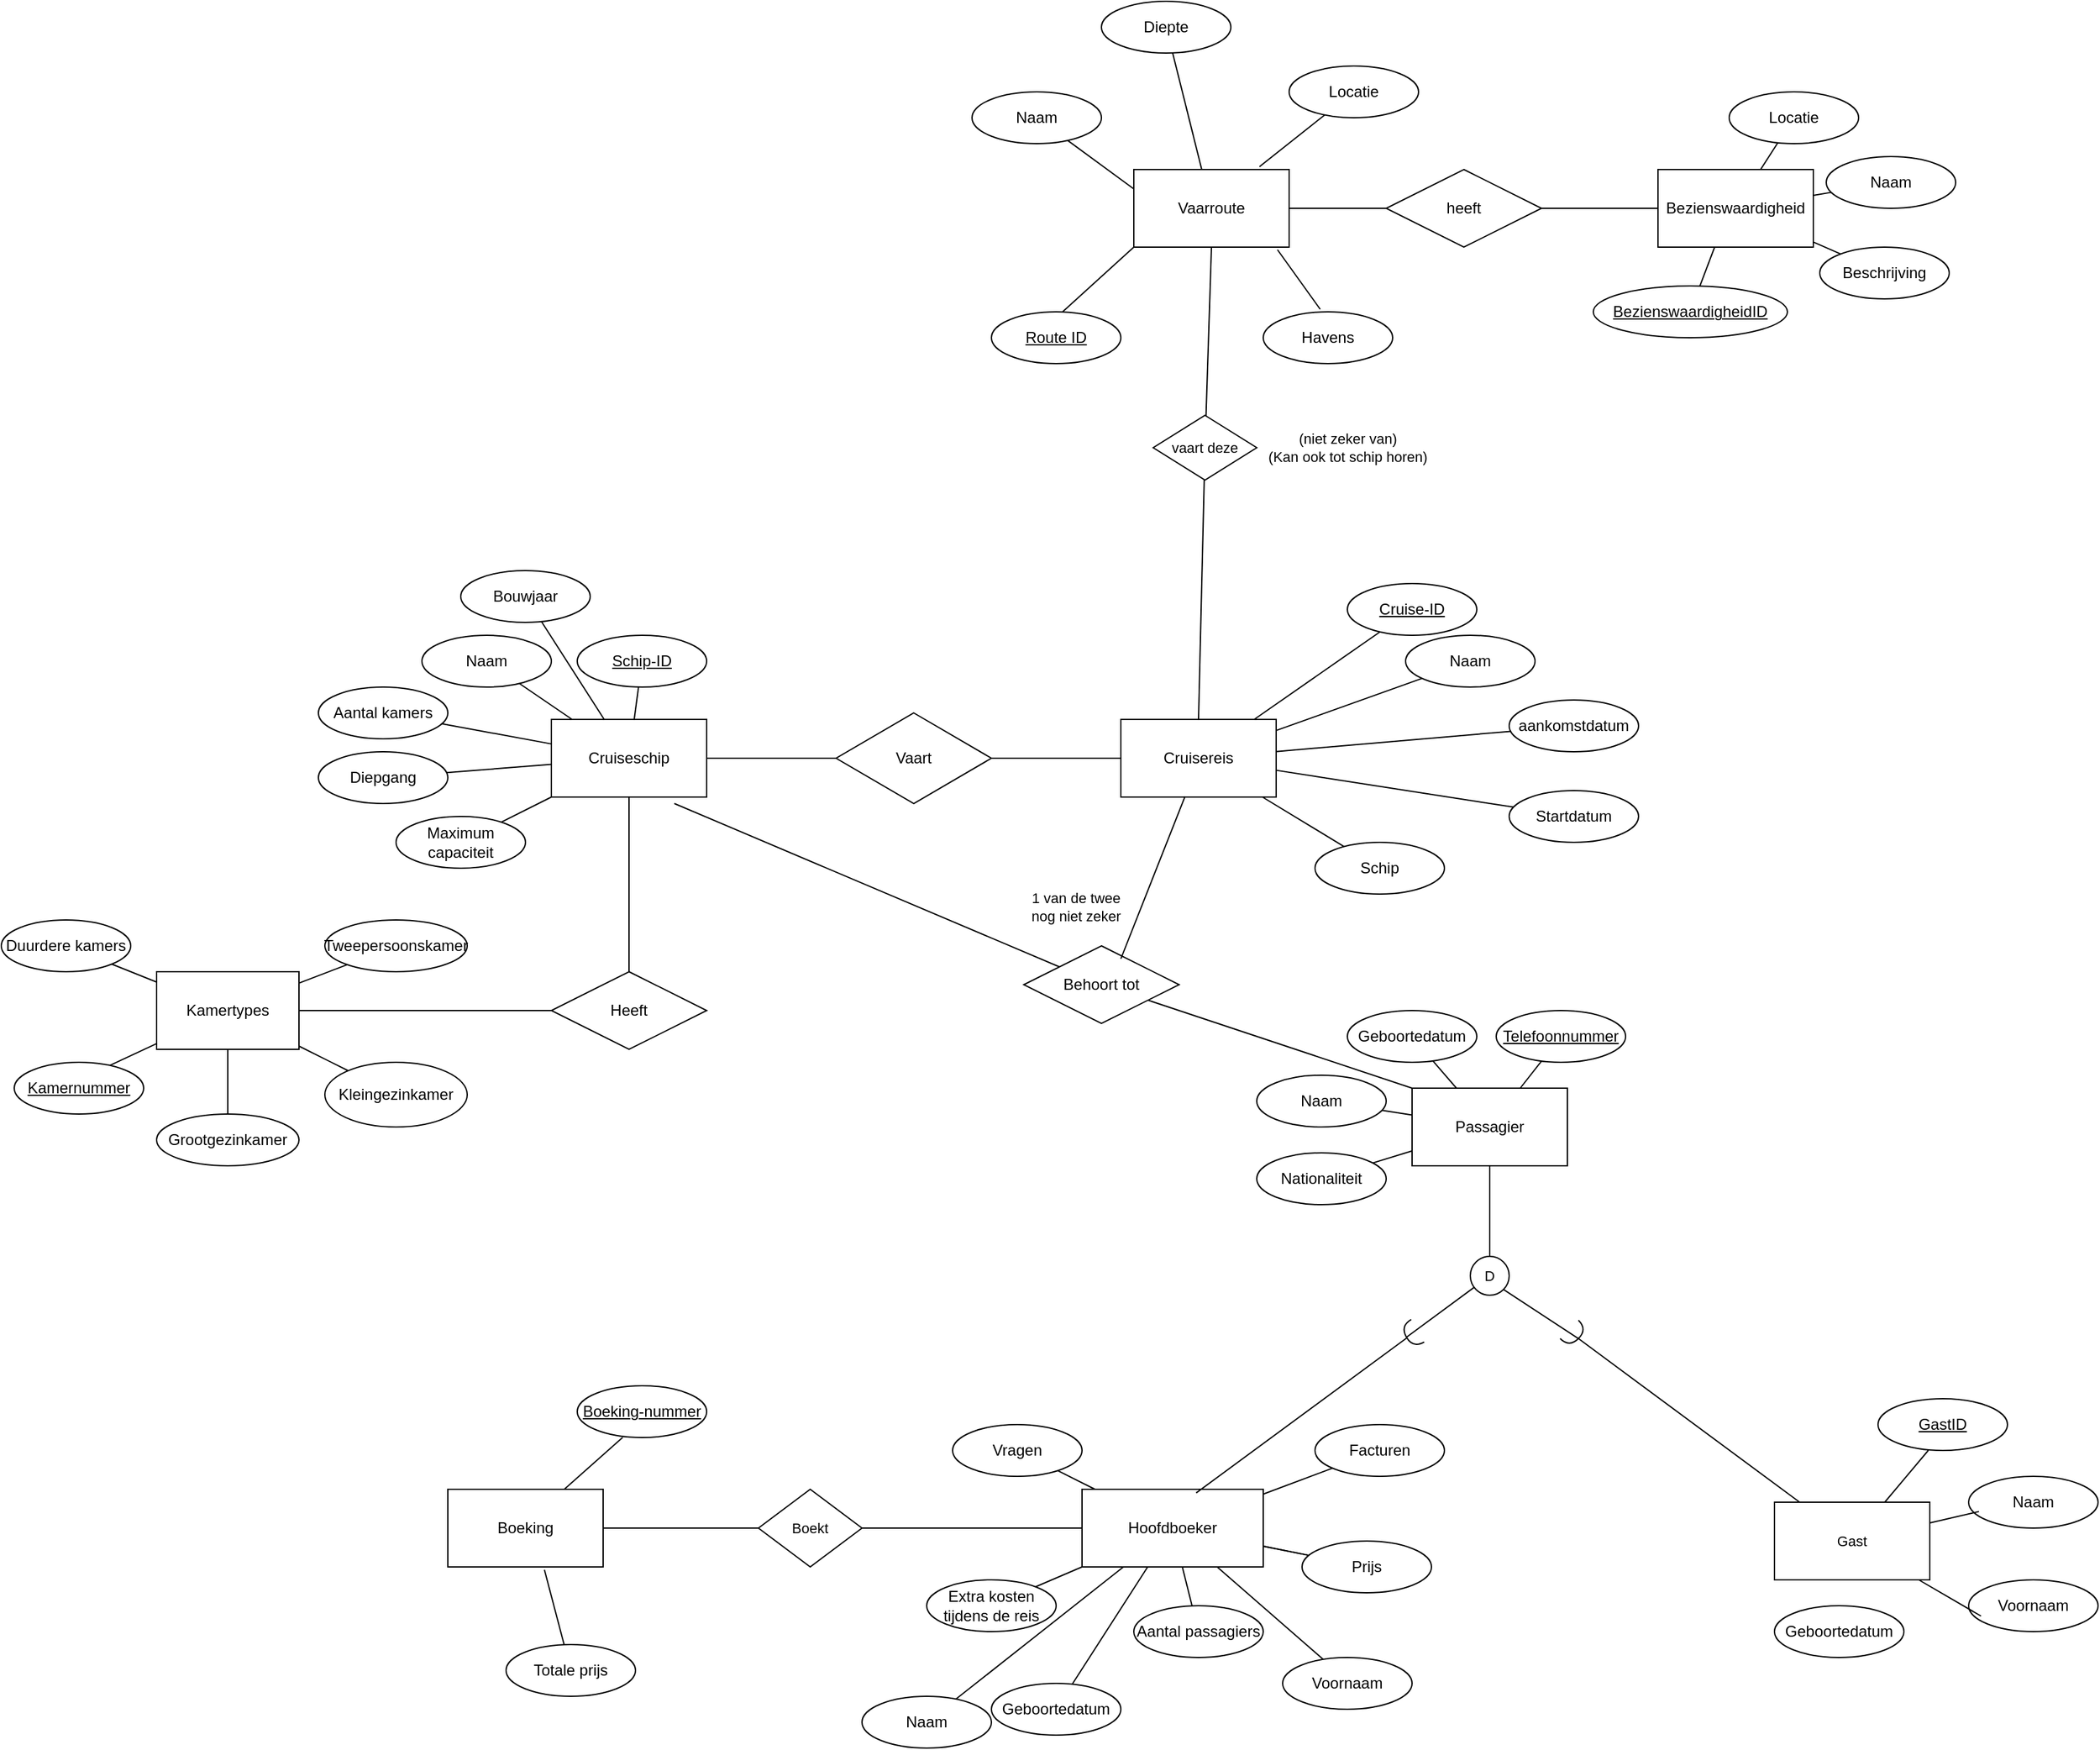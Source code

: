 <mxfile version="20.3.0" type="device"><diagram id="aK_MLw6c8FgepaFAwqpT" name="Pagina-1"><mxGraphModel dx="4287" dy="3306" grid="1" gridSize="10" guides="1" tooltips="1" connect="1" arrows="1" fold="1" page="1" pageScale="1" pageWidth="827" pageHeight="1169" math="0" shadow="0"><root><mxCell id="0"/><mxCell id="1" parent="0"/><mxCell id="mPzOmOY4WDyL9PT-9BR5-1" value="Vaarroute" style="rounded=0;whiteSpace=wrap;html=1;" vertex="1" parent="1"><mxGeometry x="145" y="-700" width="120" height="60" as="geometry"/></mxCell><mxCell id="mPzOmOY4WDyL9PT-9BR5-2" value="Passagier" style="rounded=0;whiteSpace=wrap;html=1;" vertex="1" parent="1"><mxGeometry x="360" y="10" width="120" height="60" as="geometry"/></mxCell><mxCell id="mPzOmOY4WDyL9PT-9BR5-3" style="edgeStyle=none;shape=connector;rounded=0;orthogonalLoop=1;jettySize=auto;html=1;strokeColor=default;align=center;verticalAlign=middle;fontFamily=Helvetica;fontSize=11;fontColor=default;labelBackgroundColor=default;endArrow=none;" edge="1" parent="1" source="mPzOmOY4WDyL9PT-9BR5-6" target="mPzOmOY4WDyL9PT-9BR5-105"><mxGeometry relative="1" as="geometry"/></mxCell><mxCell id="mPzOmOY4WDyL9PT-9BR5-4" value="" style="edgeStyle=none;shape=connector;rounded=0;orthogonalLoop=1;jettySize=auto;html=1;strokeColor=default;align=center;verticalAlign=middle;fontFamily=Helvetica;fontSize=11;fontColor=default;labelBackgroundColor=default;endArrow=none;" edge="1" parent="1" source="mPzOmOY4WDyL9PT-9BR5-6" target="mPzOmOY4WDyL9PT-9BR5-19"><mxGeometry relative="1" as="geometry"/></mxCell><mxCell id="mPzOmOY4WDyL9PT-9BR5-5" style="edgeStyle=none;shape=connector;rounded=0;orthogonalLoop=1;jettySize=auto;html=1;strokeColor=default;align=center;verticalAlign=middle;fontFamily=Helvetica;fontSize=11;fontColor=default;labelBackgroundColor=default;endArrow=none;" edge="1" parent="1" source="mPzOmOY4WDyL9PT-9BR5-6" target="mPzOmOY4WDyL9PT-9BR5-98"><mxGeometry relative="1" as="geometry"/></mxCell><mxCell id="mPzOmOY4WDyL9PT-9BR5-6" value="Hoofdboeker" style="whiteSpace=wrap;html=1;align=center;" vertex="1" parent="1"><mxGeometry x="105" y="320" width="140" height="60" as="geometry"/></mxCell><mxCell id="mPzOmOY4WDyL9PT-9BR5-7" value="Vragen" style="ellipse;whiteSpace=wrap;html=1;align=center;" vertex="1" parent="1"><mxGeometry x="5" y="270" width="100" height="40" as="geometry"/></mxCell><mxCell id="mPzOmOY4WDyL9PT-9BR5-8" value="Facturen" style="ellipse;whiteSpace=wrap;html=1;align=center;" vertex="1" parent="1"><mxGeometry x="285" y="270" width="100" height="40" as="geometry"/></mxCell><mxCell id="mPzOmOY4WDyL9PT-9BR5-9" value="" style="endArrow=none;html=1;rounded=0;" edge="1" parent="1" source="mPzOmOY4WDyL9PT-9BR5-6" target="mPzOmOY4WDyL9PT-9BR5-7"><mxGeometry width="50" height="50" relative="1" as="geometry"><mxPoint x="435" y="110" as="sourcePoint"/><mxPoint x="485" y="60" as="targetPoint"/></mxGeometry></mxCell><mxCell id="mPzOmOY4WDyL9PT-9BR5-10" value="" style="endArrow=none;html=1;rounded=0;" edge="1" parent="1" source="mPzOmOY4WDyL9PT-9BR5-6" target="mPzOmOY4WDyL9PT-9BR5-8"><mxGeometry width="50" height="50" relative="1" as="geometry"><mxPoint x="435" y="110" as="sourcePoint"/><mxPoint x="485" y="60" as="targetPoint"/></mxGeometry></mxCell><mxCell id="mPzOmOY4WDyL9PT-9BR5-11" value="Extra kosten tijdens de reis" style="ellipse;whiteSpace=wrap;html=1;align=center;" vertex="1" parent="1"><mxGeometry x="-15" y="390" width="100" height="40" as="geometry"/></mxCell><mxCell id="mPzOmOY4WDyL9PT-9BR5-12" value="" style="endArrow=none;html=1;rounded=0;" edge="1" parent="1" source="mPzOmOY4WDyL9PT-9BR5-11" target="mPzOmOY4WDyL9PT-9BR5-6"><mxGeometry width="50" height="50" relative="1" as="geometry"><mxPoint x="435" y="110" as="sourcePoint"/><mxPoint x="485" y="60" as="targetPoint"/></mxGeometry></mxCell><mxCell id="mPzOmOY4WDyL9PT-9BR5-13" value="Kamertypes" style="whiteSpace=wrap;html=1;align=center;" vertex="1" parent="1"><mxGeometry x="-610" y="-80" width="110" height="60" as="geometry"/></mxCell><mxCell id="mPzOmOY4WDyL9PT-9BR5-14" value="Duurdere kamers" style="ellipse;whiteSpace=wrap;html=1;align=center;" vertex="1" parent="1"><mxGeometry x="-730" y="-120" width="100" height="40" as="geometry"/></mxCell><mxCell id="mPzOmOY4WDyL9PT-9BR5-15" value="Kleingezinkamer" style="ellipse;whiteSpace=wrap;html=1;align=center;" vertex="1" parent="1"><mxGeometry x="-480" y="-10" width="110" height="50" as="geometry"/></mxCell><mxCell id="mPzOmOY4WDyL9PT-9BR5-16" value="Tweepersoonskamer" style="ellipse;whiteSpace=wrap;html=1;align=center;" vertex="1" parent="1"><mxGeometry x="-480" y="-120" width="110" height="40" as="geometry"/></mxCell><mxCell id="mPzOmOY4WDyL9PT-9BR5-17" style="edgeStyle=none;shape=connector;rounded=0;orthogonalLoop=1;jettySize=auto;html=1;strokeColor=default;align=center;verticalAlign=middle;fontFamily=Helvetica;fontSize=11;fontColor=default;labelBackgroundColor=default;endArrow=none;" edge="1" parent="1" source="mPzOmOY4WDyL9PT-9BR5-18" target="mPzOmOY4WDyL9PT-9BR5-1"><mxGeometry relative="1" as="geometry"/></mxCell><mxCell id="mPzOmOY4WDyL9PT-9BR5-18" value="Diepte&lt;span style=&quot;color: rgba(0, 0, 0, 0); font-family: monospace; font-size: 0px; text-align: start; text-wrap-mode: nowrap;&quot;&gt;%3CmxGraphModel%3E%3Croot%3E%3CmxCell%20id%3D%220%22%2F%3E%3CmxCell%20id%3D%221%22%20parent%3D%220%22%2F%3E%3CmxCell%20id%3D%222%22%20value%3D%22Vertrekdatum%22%20style%3D%22ellipse%3BwhiteSpace%3Dwrap%3Bhtml%3D1%3Balign%3Dcenter%3Bdirection%3Dwest%3B%22%20vertex%3D%221%22%20parent%3D%221%22%3E%3CmxGeometry%20x%3D%22615%22%20y%3D%22-110%22%20width%3D%22100%22%20height%3D%2240%22%20as%3D%22geometry%22%2F%3E%3C%2FmxCell%3E%3C%2Froot%3E%3C%2FmxGraphModel%3E&lt;/span&gt;" style="ellipse;whiteSpace=wrap;html=1;align=center;" vertex="1" parent="1"><mxGeometry x="120" y="-830" width="100" height="40" as="geometry"/></mxCell><mxCell id="mPzOmOY4WDyL9PT-9BR5-19" value="Prijs" style="ellipse;whiteSpace=wrap;html=1;align=center;" vertex="1" parent="1"><mxGeometry x="275" y="360" width="100" height="40" as="geometry"/></mxCell><mxCell id="mPzOmOY4WDyL9PT-9BR5-20" value="Aantal passagiers" style="ellipse;whiteSpace=wrap;html=1;align=center;" vertex="1" parent="1"><mxGeometry x="145" y="410" width="100" height="40" as="geometry"/></mxCell><mxCell id="mPzOmOY4WDyL9PT-9BR5-21" value="Grootgezinkamer" style="ellipse;whiteSpace=wrap;html=1;align=center;" vertex="1" parent="1"><mxGeometry x="-610" y="30" width="110" height="40" as="geometry"/></mxCell><mxCell id="mPzOmOY4WDyL9PT-9BR5-22" value="" style="endArrow=none;html=1;rounded=0;" edge="1" parent="1" source="mPzOmOY4WDyL9PT-9BR5-14" target="mPzOmOY4WDyL9PT-9BR5-13"><mxGeometry width="50" height="50" relative="1" as="geometry"><mxPoint x="-790" y="-160" as="sourcePoint"/><mxPoint x="-740" y="-210" as="targetPoint"/></mxGeometry></mxCell><mxCell id="mPzOmOY4WDyL9PT-9BR5-23" value="" style="endArrow=none;html=1;rounded=0;" edge="1" parent="1" source="mPzOmOY4WDyL9PT-9BR5-13" target="mPzOmOY4WDyL9PT-9BR5-16"><mxGeometry width="50" height="50" relative="1" as="geometry"><mxPoint x="-790" y="-160" as="sourcePoint"/><mxPoint x="-740" y="-210" as="targetPoint"/></mxGeometry></mxCell><mxCell id="mPzOmOY4WDyL9PT-9BR5-24" value="" style="endArrow=none;html=1;rounded=0;" edge="1" parent="1" source="mPzOmOY4WDyL9PT-9BR5-13" target="mPzOmOY4WDyL9PT-9BR5-15"><mxGeometry width="50" height="50" relative="1" as="geometry"><mxPoint x="-490" y="-10" as="sourcePoint"/><mxPoint x="-740" y="-210" as="targetPoint"/></mxGeometry></mxCell><mxCell id="mPzOmOY4WDyL9PT-9BR5-25" value="" style="endArrow=none;html=1;rounded=0;" edge="1" parent="1" source="mPzOmOY4WDyL9PT-9BR5-21" target="mPzOmOY4WDyL9PT-9BR5-13"><mxGeometry width="50" height="50" relative="1" as="geometry"><mxPoint x="-790" y="-160" as="sourcePoint"/><mxPoint x="-740" y="-210" as="targetPoint"/></mxGeometry></mxCell><mxCell id="mPzOmOY4WDyL9PT-9BR5-26" value="Havens" style="ellipse;whiteSpace=wrap;html=1;align=center;" vertex="1" parent="1"><mxGeometry x="245" y="-590" width="100" height="40" as="geometry"/></mxCell><mxCell id="mPzOmOY4WDyL9PT-9BR5-27" value="Geboortedatum" style="ellipse;whiteSpace=wrap;html=1;align=center;" vertex="1" parent="1"><mxGeometry x="310" y="-50" width="100" height="40" as="geometry"/></mxCell><mxCell id="mPzOmOY4WDyL9PT-9BR5-28" value="Nationaliteit" style="ellipse;whiteSpace=wrap;html=1;align=center;" vertex="1" parent="1"><mxGeometry x="240" y="60" width="100" height="40" as="geometry"/></mxCell><mxCell id="mPzOmOY4WDyL9PT-9BR5-29" value="Naam" style="ellipse;whiteSpace=wrap;html=1;align=center;" vertex="1" parent="1"><mxGeometry x="240" width="100" height="40" as="geometry"/></mxCell><mxCell id="mPzOmOY4WDyL9PT-9BR5-30" value="&lt;u&gt;Telefoonnummer&lt;/u&gt;" style="ellipse;whiteSpace=wrap;html=1;align=center;" vertex="1" parent="1"><mxGeometry x="425" y="-50" width="100" height="40" as="geometry"/></mxCell><mxCell id="mPzOmOY4WDyL9PT-9BR5-31" value="" style="endArrow=none;html=1;rounded=0;" edge="1" parent="1" source="mPzOmOY4WDyL9PT-9BR5-2" target="mPzOmOY4WDyL9PT-9BR5-30"><mxGeometry width="50" height="50" relative="1" as="geometry"><mxPoint x="370" y="164" as="sourcePoint"/><mxPoint x="406" y="150" as="targetPoint"/></mxGeometry></mxCell><mxCell id="mPzOmOY4WDyL9PT-9BR5-32" value="" style="endArrow=none;html=1;rounded=0;" edge="1" parent="1" source="mPzOmOY4WDyL9PT-9BR5-2" target="mPzOmOY4WDyL9PT-9BR5-28"><mxGeometry width="50" height="50" relative="1" as="geometry"><mxPoint x="380" y="174" as="sourcePoint"/><mxPoint x="416" y="160" as="targetPoint"/></mxGeometry></mxCell><mxCell id="mPzOmOY4WDyL9PT-9BR5-33" value="" style="endArrow=none;html=1;rounded=0;" edge="1" parent="1" source="mPzOmOY4WDyL9PT-9BR5-2" target="mPzOmOY4WDyL9PT-9BR5-29"><mxGeometry width="50" height="50" relative="1" as="geometry"><mxPoint x="390" y="184" as="sourcePoint"/><mxPoint x="426" y="170" as="targetPoint"/></mxGeometry></mxCell><mxCell id="mPzOmOY4WDyL9PT-9BR5-34" value="" style="endArrow=none;html=1;rounded=0;" edge="1" parent="1" source="mPzOmOY4WDyL9PT-9BR5-27" target="mPzOmOY4WDyL9PT-9BR5-2"><mxGeometry width="50" height="50" relative="1" as="geometry"><mxPoint x="400" y="194" as="sourcePoint"/><mxPoint x="436" y="180" as="targetPoint"/></mxGeometry></mxCell><mxCell id="mPzOmOY4WDyL9PT-9BR5-35" value="" style="endArrow=none;html=1;rounded=0;" edge="1" parent="1" source="mPzOmOY4WDyL9PT-9BR5-6" target="mPzOmOY4WDyL9PT-9BR5-20"><mxGeometry width="50" height="50" relative="1" as="geometry"><mxPoint x="77" y="405" as="sourcePoint"/><mxPoint x="131" y="380" as="targetPoint"/></mxGeometry></mxCell><mxCell id="mPzOmOY4WDyL9PT-9BR5-36" value="" style="endArrow=none;html=1;rounded=0;" edge="1" parent="1" source="mPzOmOY4WDyL9PT-9BR5-19" target="mPzOmOY4WDyL9PT-9BR5-6"><mxGeometry width="50" height="50" relative="1" as="geometry"><mxPoint x="87" y="415" as="sourcePoint"/><mxPoint x="141" y="390" as="targetPoint"/></mxGeometry></mxCell><mxCell id="mPzOmOY4WDyL9PT-9BR5-37" value="Cruisereis" style="rounded=0;whiteSpace=wrap;html=1;" vertex="1" parent="1"><mxGeometry x="135" y="-275" width="120" height="60" as="geometry"/></mxCell><mxCell id="mPzOmOY4WDyL9PT-9BR5-38" value="aankomstdatum" style="ellipse;whiteSpace=wrap;html=1;align=center;direction=west;" vertex="1" parent="1"><mxGeometry x="435" y="-290" width="100" height="40" as="geometry"/></mxCell><mxCell id="mPzOmOY4WDyL9PT-9BR5-39" value="Naam" style="ellipse;whiteSpace=wrap;html=1;align=center;direction=west;" vertex="1" parent="1"><mxGeometry x="355" y="-340" width="100" height="40" as="geometry"/></mxCell><mxCell id="mPzOmOY4WDyL9PT-9BR5-40" value="&lt;u&gt;Cruise-ID&lt;/u&gt;" style="ellipse;whiteSpace=wrap;html=1;align=center;direction=west;" vertex="1" parent="1"><mxGeometry x="310" y="-380" width="100" height="40" as="geometry"/></mxCell><mxCell id="mPzOmOY4WDyL9PT-9BR5-41" value="Startdatum" style="ellipse;whiteSpace=wrap;html=1;align=center;direction=west;" vertex="1" parent="1"><mxGeometry x="435" y="-220" width="100" height="40" as="geometry"/></mxCell><mxCell id="mPzOmOY4WDyL9PT-9BR5-42" value="Schip" style="ellipse;whiteSpace=wrap;html=1;align=center;direction=west;" vertex="1" parent="1"><mxGeometry x="285" y="-180" width="100" height="40" as="geometry"/></mxCell><mxCell id="mPzOmOY4WDyL9PT-9BR5-43" value="Locatie" style="ellipse;whiteSpace=wrap;html=1;align=center;" vertex="1" parent="1"><mxGeometry x="265" y="-780" width="100" height="40" as="geometry"/></mxCell><mxCell id="mPzOmOY4WDyL9PT-9BR5-44" style="edgeStyle=none;shape=connector;rounded=0;orthogonalLoop=1;jettySize=auto;html=1;entryX=0;entryY=0.25;entryDx=0;entryDy=0;strokeColor=default;align=center;verticalAlign=middle;fontFamily=Helvetica;fontSize=11;fontColor=default;labelBackgroundColor=default;endArrow=none;" edge="1" parent="1" source="mPzOmOY4WDyL9PT-9BR5-45" target="mPzOmOY4WDyL9PT-9BR5-1"><mxGeometry relative="1" as="geometry"/></mxCell><mxCell id="mPzOmOY4WDyL9PT-9BR5-45" value="Naam" style="ellipse;whiteSpace=wrap;html=1;align=center;" vertex="1" parent="1"><mxGeometry x="20" y="-760" width="100" height="40" as="geometry"/></mxCell><mxCell id="mPzOmOY4WDyL9PT-9BR5-46" value="Cruiseschip" style="rounded=0;whiteSpace=wrap;html=1;direction=west;" vertex="1" parent="1"><mxGeometry x="-305" y="-275" width="120" height="60" as="geometry"/></mxCell><mxCell id="mPzOmOY4WDyL9PT-9BR5-47" value="Diepgang" style="ellipse;whiteSpace=wrap;html=1;align=center;direction=west;" vertex="1" parent="1"><mxGeometry x="-485" y="-250" width="100" height="40" as="geometry"/></mxCell><mxCell id="mPzOmOY4WDyL9PT-9BR5-48" value="Aantal kamers" style="ellipse;whiteSpace=wrap;html=1;align=center;direction=west;" vertex="1" parent="1"><mxGeometry x="-485" y="-300" width="100" height="40" as="geometry"/></mxCell><mxCell id="mPzOmOY4WDyL9PT-9BR5-49" value="Maximum capaciteit" style="ellipse;whiteSpace=wrap;html=1;align=center;direction=west;" vertex="1" parent="1"><mxGeometry x="-425" y="-200" width="100" height="40" as="geometry"/></mxCell><mxCell id="mPzOmOY4WDyL9PT-9BR5-50" value="Bouwjaar" style="ellipse;whiteSpace=wrap;html=1;align=center;direction=west;" vertex="1" parent="1"><mxGeometry x="-375" y="-390" width="100" height="40" as="geometry"/></mxCell><mxCell id="mPzOmOY4WDyL9PT-9BR5-51" value="Naam" style="ellipse;whiteSpace=wrap;html=1;align=center;direction=west;" vertex="1" parent="1"><mxGeometry x="-405" y="-340" width="100" height="40" as="geometry"/></mxCell><mxCell id="mPzOmOY4WDyL9PT-9BR5-52" value="" style="endArrow=none;html=1;rounded=0;" edge="1" parent="1" source="mPzOmOY4WDyL9PT-9BR5-46" target="mPzOmOY4WDyL9PT-9BR5-48"><mxGeometry width="50" height="50" relative="1" as="geometry"><mxPoint x="-555" y="-180" as="sourcePoint"/><mxPoint x="-505" y="-230" as="targetPoint"/></mxGeometry></mxCell><mxCell id="mPzOmOY4WDyL9PT-9BR5-53" value="" style="endArrow=none;html=1;rounded=0;" edge="1" parent="1" source="mPzOmOY4WDyL9PT-9BR5-51" target="mPzOmOY4WDyL9PT-9BR5-46"><mxGeometry width="50" height="50" relative="1" as="geometry"><mxPoint x="-545" y="-170" as="sourcePoint"/><mxPoint x="-495" y="-220" as="targetPoint"/></mxGeometry></mxCell><mxCell id="mPzOmOY4WDyL9PT-9BR5-54" value="" style="endArrow=none;html=1;rounded=0;" edge="1" parent="1" source="mPzOmOY4WDyL9PT-9BR5-46" target="mPzOmOY4WDyL9PT-9BR5-47"><mxGeometry width="50" height="50" relative="1" as="geometry"><mxPoint x="-525" y="-150" as="sourcePoint"/><mxPoint x="-475" y="-200" as="targetPoint"/></mxGeometry></mxCell><mxCell id="mPzOmOY4WDyL9PT-9BR5-55" value="" style="endArrow=none;html=1;rounded=0;" edge="1" parent="1" source="mPzOmOY4WDyL9PT-9BR5-46" target="mPzOmOY4WDyL9PT-9BR5-49"><mxGeometry width="50" height="50" relative="1" as="geometry"><mxPoint x="-515" y="-140" as="sourcePoint"/><mxPoint x="-465" y="-190" as="targetPoint"/></mxGeometry></mxCell><mxCell id="mPzOmOY4WDyL9PT-9BR5-56" value="" style="endArrow=none;html=1;rounded=0;" edge="1" parent="1" source="mPzOmOY4WDyL9PT-9BR5-50" target="mPzOmOY4WDyL9PT-9BR5-46"><mxGeometry width="50" height="50" relative="1" as="geometry"><mxPoint x="-505" y="-130" as="sourcePoint"/><mxPoint x="-455" y="-180" as="targetPoint"/></mxGeometry></mxCell><mxCell id="mPzOmOY4WDyL9PT-9BR5-57" value="&lt;u&gt;Schip-ID&lt;/u&gt;" style="ellipse;whiteSpace=wrap;html=1;align=center;direction=west;" vertex="1" parent="1"><mxGeometry x="-285" y="-340" width="100" height="40" as="geometry"/></mxCell><mxCell id="mPzOmOY4WDyL9PT-9BR5-58" value="" style="endArrow=none;html=1;rounded=0;" edge="1" parent="1" source="mPzOmOY4WDyL9PT-9BR5-57" target="mPzOmOY4WDyL9PT-9BR5-46"><mxGeometry width="50" height="50" relative="1" as="geometry"><mxPoint x="-248" y="-290" as="sourcePoint"/><mxPoint x="-251" y="-270" as="targetPoint"/></mxGeometry></mxCell><mxCell id="mPzOmOY4WDyL9PT-9BR5-59" value="" style="endArrow=none;html=1;rounded=0;" edge="1" parent="1" source="mPzOmOY4WDyL9PT-9BR5-37" target="mPzOmOY4WDyL9PT-9BR5-42"><mxGeometry width="50" height="50" relative="1" as="geometry"><mxPoint x="212" y="-207" as="sourcePoint"/><mxPoint x="175" y="-190" as="targetPoint"/></mxGeometry></mxCell><mxCell id="mPzOmOY4WDyL9PT-9BR5-60" value="" style="endArrow=none;html=1;rounded=0;" edge="1" parent="1" source="mPzOmOY4WDyL9PT-9BR5-37" target="mPzOmOY4WDyL9PT-9BR5-38"><mxGeometry width="50" height="50" relative="1" as="geometry"><mxPoint x="242" y="-177" as="sourcePoint"/><mxPoint x="205" y="-160" as="targetPoint"/></mxGeometry></mxCell><mxCell id="mPzOmOY4WDyL9PT-9BR5-61" value="" style="endArrow=none;html=1;rounded=0;" edge="1" parent="1" source="mPzOmOY4WDyL9PT-9BR5-41" target="mPzOmOY4WDyL9PT-9BR5-37"><mxGeometry width="50" height="50" relative="1" as="geometry"><mxPoint x="252" y="-167" as="sourcePoint"/><mxPoint x="215" y="-150" as="targetPoint"/></mxGeometry></mxCell><mxCell id="mPzOmOY4WDyL9PT-9BR5-62" value="" style="endArrow=none;html=1;rounded=0;" edge="1" parent="1" source="mPzOmOY4WDyL9PT-9BR5-39" target="mPzOmOY4WDyL9PT-9BR5-37"><mxGeometry width="50" height="50" relative="1" as="geometry"><mxPoint x="380" y="-230" as="sourcePoint"/><mxPoint x="410" y="-230" as="targetPoint"/></mxGeometry></mxCell><mxCell id="mPzOmOY4WDyL9PT-9BR5-63" value="" style="endArrow=none;html=1;rounded=0;" edge="1" parent="1" source="mPzOmOY4WDyL9PT-9BR5-40" target="mPzOmOY4WDyL9PT-9BR5-37"><mxGeometry width="50" height="50" relative="1" as="geometry"><mxPoint x="390" y="-220" as="sourcePoint"/><mxPoint x="420" y="-220" as="targetPoint"/></mxGeometry></mxCell><mxCell id="mPzOmOY4WDyL9PT-9BR5-64" value="Vaart" style="rhombus;whiteSpace=wrap;html=1;" vertex="1" parent="1"><mxGeometry x="-85" y="-280" width="120" height="70" as="geometry"/></mxCell><mxCell id="mPzOmOY4WDyL9PT-9BR5-65" value="" style="endArrow=none;html=1;rounded=0;" edge="1" parent="1" source="mPzOmOY4WDyL9PT-9BR5-46" target="mPzOmOY4WDyL9PT-9BR5-64"><mxGeometry width="50" height="50" relative="1" as="geometry"><mxPoint x="75" y="-220" as="sourcePoint"/><mxPoint x="125" y="-270" as="targetPoint"/></mxGeometry></mxCell><mxCell id="mPzOmOY4WDyL9PT-9BR5-66" value="" style="endArrow=none;html=1;rounded=0;" edge="1" parent="1" source="mPzOmOY4WDyL9PT-9BR5-37" target="mPzOmOY4WDyL9PT-9BR5-64"><mxGeometry width="50" height="50" relative="1" as="geometry"><mxPoint x="-195" y="-239" as="sourcePoint"/><mxPoint x="-63" y="-236" as="targetPoint"/></mxGeometry></mxCell><mxCell id="mPzOmOY4WDyL9PT-9BR5-67" style="edgeStyle=none;shape=connector;rounded=0;orthogonalLoop=1;jettySize=auto;html=1;strokeColor=default;align=center;verticalAlign=middle;fontFamily=Helvetica;fontSize=11;fontColor=default;labelBackgroundColor=default;endArrow=none;entryX=0;entryY=0.5;entryDx=0;entryDy=0;" edge="1" parent="1" source="mPzOmOY4WDyL9PT-9BR5-68" target="mPzOmOY4WDyL9PT-9BR5-112"><mxGeometry relative="1" as="geometry"><mxPoint x="-150.0" y="350" as="targetPoint"/></mxGeometry></mxCell><mxCell id="mPzOmOY4WDyL9PT-9BR5-68" value="Boeking" style="rounded=0;whiteSpace=wrap;html=1;" vertex="1" parent="1"><mxGeometry x="-385" y="320" width="120" height="60" as="geometry"/></mxCell><mxCell id="mPzOmOY4WDyL9PT-9BR5-69" value="&lt;u&gt;Boeking-nummer&lt;/u&gt;" style="ellipse;whiteSpace=wrap;html=1;align=center;direction=west;" vertex="1" parent="1"><mxGeometry x="-285" y="240" width="100" height="40" as="geometry"/></mxCell><mxCell id="mPzOmOY4WDyL9PT-9BR5-70" value="Totale prijs" style="ellipse;whiteSpace=wrap;html=1;align=center;direction=west;" vertex="1" parent="1"><mxGeometry x="-340" y="440" width="100" height="40" as="geometry"/></mxCell><mxCell id="mPzOmOY4WDyL9PT-9BR5-71" value="Bezienswaardigheid" style="rounded=0;whiteSpace=wrap;html=1;" vertex="1" parent="1"><mxGeometry x="550" y="-700" width="120" height="60" as="geometry"/></mxCell><mxCell id="mPzOmOY4WDyL9PT-9BR5-72" value="Naam" style="ellipse;whiteSpace=wrap;html=1;align=center;direction=west;" vertex="1" parent="1"><mxGeometry x="680" y="-710" width="100" height="40" as="geometry"/></mxCell><mxCell id="mPzOmOY4WDyL9PT-9BR5-73" value="Beschrijving" style="ellipse;whiteSpace=wrap;html=1;align=center;direction=west;" vertex="1" parent="1"><mxGeometry x="675" y="-640" width="100" height="40" as="geometry"/></mxCell><mxCell id="mPzOmOY4WDyL9PT-9BR5-74" value="Locatie" style="ellipse;whiteSpace=wrap;html=1;align=center;direction=west;" vertex="1" parent="1"><mxGeometry x="605" y="-760" width="100" height="40" as="geometry"/></mxCell><mxCell id="mPzOmOY4WDyL9PT-9BR5-75" value="" style="endArrow=none;html=1;rounded=0;" edge="1" parent="1" source="mPzOmOY4WDyL9PT-9BR5-71" target="mPzOmOY4WDyL9PT-9BR5-74"><mxGeometry width="50" height="50" relative="1" as="geometry"><mxPoint x="970" y="-655" as="sourcePoint"/><mxPoint x="1020" y="-705" as="targetPoint"/></mxGeometry></mxCell><mxCell id="mPzOmOY4WDyL9PT-9BR5-76" value="" style="endArrow=none;html=1;rounded=0;" edge="1" parent="1" source="mPzOmOY4WDyL9PT-9BR5-71" target="mPzOmOY4WDyL9PT-9BR5-72"><mxGeometry width="50" height="50" relative="1" as="geometry"><mxPoint x="930" y="-673" as="sourcePoint"/><mxPoint x="1030" y="-695" as="targetPoint"/></mxGeometry></mxCell><mxCell id="mPzOmOY4WDyL9PT-9BR5-77" value="" style="endArrow=none;html=1;rounded=0;" edge="1" parent="1" source="mPzOmOY4WDyL9PT-9BR5-71" target="mPzOmOY4WDyL9PT-9BR5-73"><mxGeometry width="50" height="50" relative="1" as="geometry"><mxPoint x="940" y="-663" as="sourcePoint"/><mxPoint x="1040" y="-685" as="targetPoint"/></mxGeometry></mxCell><mxCell id="mPzOmOY4WDyL9PT-9BR5-78" value="" style="ellipse;whiteSpace=wrap;html=1;align=center;aspect=fixed;fillColor=none;strokeColor=none;resizable=0;perimeter=centerPerimeter;rotatable=0;allowArrows=0;points=[];outlineConnect=1;" vertex="1" parent="1"><mxGeometry x="380" y="140" width="10" height="10" as="geometry"/></mxCell><mxCell id="mPzOmOY4WDyL9PT-9BR5-79" value="&lt;u&gt;Route ID&lt;/u&gt;" style="ellipse;whiteSpace=wrap;html=1;align=center;" vertex="1" parent="1"><mxGeometry x="35" y="-590" width="100" height="40" as="geometry"/></mxCell><mxCell id="mPzOmOY4WDyL9PT-9BR5-80" style="edgeStyle=none;shape=connector;rounded=0;orthogonalLoop=1;jettySize=auto;html=1;entryX=1;entryY=1;entryDx=0;entryDy=0;strokeColor=default;align=center;verticalAlign=middle;fontFamily=Helvetica;fontSize=11;fontColor=default;labelBackgroundColor=default;endArrow=none;exitX=1;exitY=0.5;exitDx=0;exitDy=0;exitPerimeter=0;" edge="1" parent="1" source="mPzOmOY4WDyL9PT-9BR5-88" target="mPzOmOY4WDyL9PT-9BR5-85"><mxGeometry relative="1" as="geometry"/></mxCell><mxCell id="mPzOmOY4WDyL9PT-9BR5-81" value="Gast" style="whiteSpace=wrap;html=1;fontFamily=Helvetica;fontSize=11;fontColor=default;labelBackgroundColor=default;" vertex="1" parent="1"><mxGeometry x="640" y="330" width="120" height="60" as="geometry"/></mxCell><mxCell id="mPzOmOY4WDyL9PT-9BR5-82" style="edgeStyle=none;shape=connector;rounded=0;orthogonalLoop=1;jettySize=auto;html=1;entryX=0;entryY=0.5;entryDx=0;entryDy=0;strokeColor=default;align=center;verticalAlign=middle;fontFamily=Helvetica;fontSize=11;fontColor=default;labelBackgroundColor=default;endArrow=none;" edge="1" parent="1" source="mPzOmOY4WDyL9PT-9BR5-83" target="mPzOmOY4WDyL9PT-9BR5-71"><mxGeometry relative="1" as="geometry"/></mxCell><mxCell id="mPzOmOY4WDyL9PT-9BR5-83" value="heeft" style="shape=rhombus;perimeter=rhombusPerimeter;whiteSpace=wrap;html=1;align=center;" vertex="1" parent="1"><mxGeometry x="340" y="-700" width="120" height="60" as="geometry"/></mxCell><mxCell id="mPzOmOY4WDyL9PT-9BR5-84" style="edgeStyle=none;shape=connector;rounded=0;orthogonalLoop=1;jettySize=auto;html=1;entryX=0.5;entryY=1;entryDx=0;entryDy=0;strokeColor=default;align=center;verticalAlign=middle;fontFamily=Helvetica;fontSize=11;fontColor=default;labelBackgroundColor=default;endArrow=none;" edge="1" parent="1" source="mPzOmOY4WDyL9PT-9BR5-85" target="mPzOmOY4WDyL9PT-9BR5-2"><mxGeometry relative="1" as="geometry"/></mxCell><mxCell id="mPzOmOY4WDyL9PT-9BR5-85" value="D" style="ellipse;whiteSpace=wrap;html=1;fontFamily=Helvetica;fontSize=11;fontColor=default;labelBackgroundColor=default;" vertex="1" parent="1"><mxGeometry x="405" y="140" width="30" height="30" as="geometry"/></mxCell><mxCell id="mPzOmOY4WDyL9PT-9BR5-86" style="edgeStyle=none;shape=connector;rounded=0;orthogonalLoop=1;jettySize=auto;html=1;entryX=0.63;entryY=0.047;entryDx=0;entryDy=0;entryPerimeter=0;strokeColor=default;align=center;verticalAlign=middle;fontFamily=Helvetica;fontSize=11;fontColor=default;labelBackgroundColor=default;endArrow=none;" edge="1" parent="1" source="mPzOmOY4WDyL9PT-9BR5-89" target="mPzOmOY4WDyL9PT-9BR5-6"><mxGeometry relative="1" as="geometry"/></mxCell><mxCell id="mPzOmOY4WDyL9PT-9BR5-87" value="" style="edgeStyle=none;shape=connector;rounded=0;orthogonalLoop=1;jettySize=auto;html=1;entryX=1;entryY=0.5;entryDx=0;entryDy=0;strokeColor=default;align=center;verticalAlign=middle;fontFamily=Helvetica;fontSize=11;fontColor=default;labelBackgroundColor=default;endArrow=none;entryPerimeter=0;" edge="1" parent="1" source="mPzOmOY4WDyL9PT-9BR5-81" target="mPzOmOY4WDyL9PT-9BR5-88"><mxGeometry relative="1" as="geometry"><mxPoint x="658" y="330" as="sourcePoint"/><mxPoint x="431" y="166" as="targetPoint"/></mxGeometry></mxCell><mxCell id="mPzOmOY4WDyL9PT-9BR5-88" value="" style="shape=requiredInterface;html=1;verticalLabelPosition=bottom;sketch=0;fontFamily=Helvetica;fontSize=11;fontColor=default;labelBackgroundColor=default;rotation=45;" vertex="1" parent="1"><mxGeometry x="480" y="190" width="10" height="20" as="geometry"/></mxCell><mxCell id="mPzOmOY4WDyL9PT-9BR5-89" value="" style="shape=requiredInterface;html=1;verticalLabelPosition=bottom;sketch=0;fontFamily=Helvetica;fontSize=11;fontColor=default;labelBackgroundColor=default;direction=west;rotation=-30;" vertex="1" parent="1"><mxGeometry x="355" y="190" width="10" height="20" as="geometry"/></mxCell><mxCell id="mPzOmOY4WDyL9PT-9BR5-90" value="" style="endArrow=none;html=1;rounded=0;entryX=0;entryY=1;entryDx=0;entryDy=0;" edge="1" parent="1" target="mPzOmOY4WDyL9PT-9BR5-1"><mxGeometry width="50" height="50" relative="1" as="geometry"><mxPoint x="90" y="-590" as="sourcePoint"/><mxPoint x="610" y="-590" as="targetPoint"/></mxGeometry></mxCell><mxCell id="mPzOmOY4WDyL9PT-9BR5-91" value="&lt;u&gt;GastID&lt;/u&gt;" style="ellipse;whiteSpace=wrap;html=1;align=center;" vertex="1" parent="1"><mxGeometry x="720" y="250" width="100" height="40" as="geometry"/></mxCell><mxCell id="mPzOmOY4WDyL9PT-9BR5-92" value="" style="edgeStyle=none;shape=connector;rounded=0;orthogonalLoop=1;jettySize=auto;html=1;entryX=1;entryY=0.5;entryDx=0;entryDy=0;entryPerimeter=0;strokeColor=default;align=center;verticalAlign=middle;fontFamily=Helvetica;fontSize=11;fontColor=default;labelBackgroundColor=default;endArrow=none;" edge="1" parent="1" source="mPzOmOY4WDyL9PT-9BR5-85" target="mPzOmOY4WDyL9PT-9BR5-89"><mxGeometry relative="1" as="geometry"><mxPoint x="408" y="164" as="sourcePoint"/><mxPoint x="193" y="323" as="targetPoint"/></mxGeometry></mxCell><mxCell id="mPzOmOY4WDyL9PT-9BR5-93" value="Naam" style="ellipse;whiteSpace=wrap;html=1;align=center;" vertex="1" parent="1"><mxGeometry x="790" y="310" width="100" height="40" as="geometry"/></mxCell><mxCell id="mPzOmOY4WDyL9PT-9BR5-94" value="" style="endArrow=none;html=1;rounded=0;entryX=0.925;entryY=1.033;entryDx=0;entryDy=0;entryPerimeter=0;exitX=0.44;exitY=-0.05;exitDx=0;exitDy=0;exitPerimeter=0;" edge="1" parent="1" source="mPzOmOY4WDyL9PT-9BR5-26" target="mPzOmOY4WDyL9PT-9BR5-1"><mxGeometry width="50" height="50" relative="1" as="geometry"><mxPoint x="560" y="-540" as="sourcePoint"/><mxPoint x="610" y="-590" as="targetPoint"/></mxGeometry></mxCell><mxCell id="mPzOmOY4WDyL9PT-9BR5-95" value="Voornaam" style="ellipse;whiteSpace=wrap;html=1;align=center;" vertex="1" parent="1"><mxGeometry x="790" y="390" width="100" height="40" as="geometry"/></mxCell><mxCell id="mPzOmOY4WDyL9PT-9BR5-96" value="" style="endArrow=none;html=1;rounded=0;entryX=1;entryY=0.5;entryDx=0;entryDy=0;exitX=0;exitY=0.5;exitDx=0;exitDy=0;" edge="1" parent="1" source="mPzOmOY4WDyL9PT-9BR5-83" target="mPzOmOY4WDyL9PT-9BR5-1"><mxGeometry width="50" height="50" relative="1" as="geometry"><mxPoint x="570" y="-510" as="sourcePoint"/><mxPoint x="620" y="-560" as="targetPoint"/></mxGeometry></mxCell><mxCell id="mPzOmOY4WDyL9PT-9BR5-97" style="edgeStyle=none;shape=connector;rounded=0;orthogonalLoop=1;jettySize=auto;html=1;entryX=0.388;entryY=1;entryDx=0;entryDy=0;entryPerimeter=0;strokeColor=default;align=center;verticalAlign=middle;fontFamily=Helvetica;fontSize=11;fontColor=default;labelBackgroundColor=default;endArrow=none;" edge="1" parent="1" source="mPzOmOY4WDyL9PT-9BR5-81" target="mPzOmOY4WDyL9PT-9BR5-91"><mxGeometry relative="1" as="geometry"/></mxCell><mxCell id="mPzOmOY4WDyL9PT-9BR5-98" value="Naam" style="ellipse;whiteSpace=wrap;html=1;align=center;" vertex="1" parent="1"><mxGeometry x="-65" y="480" width="100" height="40" as="geometry"/></mxCell><mxCell id="mPzOmOY4WDyL9PT-9BR5-99" value="Geboortedatum" style="ellipse;whiteSpace=wrap;html=1;align=center;" vertex="1" parent="1"><mxGeometry x="640" y="410" width="100" height="40" as="geometry"/></mxCell><mxCell id="mPzOmOY4WDyL9PT-9BR5-100" style="edgeStyle=none;shape=connector;rounded=0;orthogonalLoop=1;jettySize=auto;html=1;entryX=0.096;entryY=0.7;entryDx=0;entryDy=0;entryPerimeter=0;strokeColor=default;align=center;verticalAlign=middle;fontFamily=Helvetica;fontSize=11;fontColor=default;labelBackgroundColor=default;endArrow=none;" edge="1" parent="1" source="mPzOmOY4WDyL9PT-9BR5-81" target="mPzOmOY4WDyL9PT-9BR5-95"><mxGeometry relative="1" as="geometry"/></mxCell><mxCell id="mPzOmOY4WDyL9PT-9BR5-101" style="edgeStyle=none;shape=connector;rounded=0;orthogonalLoop=1;jettySize=auto;html=1;entryX=0.324;entryY=0.06;entryDx=0;entryDy=0;entryPerimeter=0;strokeColor=default;align=center;verticalAlign=middle;fontFamily=Helvetica;fontSize=11;fontColor=default;labelBackgroundColor=default;endArrow=none;" edge="1" parent="1" source="mPzOmOY4WDyL9PT-9BR5-6" target="mPzOmOY4WDyL9PT-9BR5-103"><mxGeometry relative="1" as="geometry"/></mxCell><mxCell id="mPzOmOY4WDyL9PT-9BR5-102" style="edgeStyle=none;shape=connector;rounded=0;orthogonalLoop=1;jettySize=auto;html=1;entryX=0.08;entryY=0.68;entryDx=0;entryDy=0;entryPerimeter=0;strokeColor=default;align=center;verticalAlign=middle;fontFamily=Helvetica;fontSize=11;fontColor=default;labelBackgroundColor=default;endArrow=none;" edge="1" parent="1" source="mPzOmOY4WDyL9PT-9BR5-81" target="mPzOmOY4WDyL9PT-9BR5-93"><mxGeometry relative="1" as="geometry"/></mxCell><mxCell id="mPzOmOY4WDyL9PT-9BR5-103" value="Voornaam" style="ellipse;whiteSpace=wrap;html=1;align=center;" vertex="1" parent="1"><mxGeometry x="260" y="450" width="100" height="40" as="geometry"/></mxCell><mxCell id="mPzOmOY4WDyL9PT-9BR5-104" style="edgeStyle=none;shape=connector;rounded=0;orthogonalLoop=1;jettySize=auto;html=1;entryX=0.809;entryY=-0.036;entryDx=0;entryDy=0;entryPerimeter=0;strokeColor=default;align=center;verticalAlign=middle;fontFamily=Helvetica;fontSize=11;fontColor=default;labelBackgroundColor=default;endArrow=none;" edge="1" parent="1" source="mPzOmOY4WDyL9PT-9BR5-43" target="mPzOmOY4WDyL9PT-9BR5-1"><mxGeometry relative="1" as="geometry"/></mxCell><mxCell id="mPzOmOY4WDyL9PT-9BR5-105" value="Geboortedatum" style="ellipse;whiteSpace=wrap;html=1;align=center;" vertex="1" parent="1"><mxGeometry x="35" y="470" width="100" height="40" as="geometry"/></mxCell><mxCell id="mPzOmOY4WDyL9PT-9BR5-106" value="&lt;u&gt;BezienswaardigheidID&lt;/u&gt;" style="ellipse;whiteSpace=wrap;html=1;align=center;direction=west;" vertex="1" parent="1"><mxGeometry x="500" y="-610" width="150" height="40" as="geometry"/></mxCell><mxCell id="mPzOmOY4WDyL9PT-9BR5-107" style="edgeStyle=none;shape=connector;rounded=0;orthogonalLoop=1;jettySize=auto;html=1;entryX=0.366;entryY=0.993;entryDx=0;entryDy=0;entryPerimeter=0;strokeColor=default;align=center;verticalAlign=middle;fontFamily=Helvetica;fontSize=11;fontColor=default;labelBackgroundColor=default;endArrow=none;" edge="1" parent="1" source="mPzOmOY4WDyL9PT-9BR5-106" target="mPzOmOY4WDyL9PT-9BR5-71"><mxGeometry relative="1" as="geometry"/></mxCell><mxCell id="mPzOmOY4WDyL9PT-9BR5-108" style="edgeStyle=none;shape=connector;rounded=0;orthogonalLoop=1;jettySize=auto;html=1;strokeColor=default;align=center;verticalAlign=middle;fontFamily=Helvetica;fontSize=11;fontColor=default;labelBackgroundColor=default;endArrow=none;" edge="1" parent="1" source="mPzOmOY4WDyL9PT-9BR5-109" target="mPzOmOY4WDyL9PT-9BR5-46"><mxGeometry relative="1" as="geometry"/></mxCell><mxCell id="mPzOmOY4WDyL9PT-9BR5-109" value="Heeft" style="shape=rhombus;perimeter=rhombusPerimeter;whiteSpace=wrap;html=1;align=center;" vertex="1" parent="1"><mxGeometry x="-305" y="-80" width="120" height="60" as="geometry"/></mxCell><mxCell id="mPzOmOY4WDyL9PT-9BR5-110" style="edgeStyle=none;shape=connector;rounded=0;orthogonalLoop=1;jettySize=auto;html=1;strokeColor=default;align=center;verticalAlign=middle;fontFamily=Helvetica;fontSize=11;fontColor=default;labelBackgroundColor=default;endArrow=none;" edge="1" parent="1" target="mPzOmOY4WDyL9PT-9BR5-13"><mxGeometry relative="1" as="geometry"><mxPoint x="-650.464" y="-5.565" as="sourcePoint"/></mxGeometry></mxCell><mxCell id="mPzOmOY4WDyL9PT-9BR5-111" style="edgeStyle=none;shape=connector;rounded=0;orthogonalLoop=1;jettySize=auto;html=1;strokeColor=default;align=center;verticalAlign=middle;fontFamily=Helvetica;fontSize=11;fontColor=default;labelBackgroundColor=default;endArrow=none;" edge="1" parent="1" source="mPzOmOY4WDyL9PT-9BR5-112" target="mPzOmOY4WDyL9PT-9BR5-6"><mxGeometry relative="1" as="geometry"/></mxCell><mxCell id="mPzOmOY4WDyL9PT-9BR5-112" value="Boekt" style="rhombus;whiteSpace=wrap;html=1;fontFamily=Helvetica;fontSize=11;fontColor=default;labelBackgroundColor=default;" vertex="1" parent="1"><mxGeometry x="-145" y="320" width="80" height="60" as="geometry"/></mxCell><mxCell id="mPzOmOY4WDyL9PT-9BR5-113" style="edgeStyle=none;shape=connector;rounded=0;orthogonalLoop=1;jettySize=auto;html=1;entryX=0;entryY=0.5;entryDx=0;entryDy=0;strokeColor=default;align=center;verticalAlign=middle;fontFamily=Helvetica;fontSize=11;fontColor=default;labelBackgroundColor=default;endArrow=none;" edge="1" parent="1" source="mPzOmOY4WDyL9PT-9BR5-13" target="mPzOmOY4WDyL9PT-9BR5-109"><mxGeometry relative="1" as="geometry"/></mxCell><mxCell id="mPzOmOY4WDyL9PT-9BR5-114" value="" style="endArrow=none;html=1;rounded=0;exitX=0.75;exitY=0;exitDx=0;exitDy=0;" edge="1" parent="1" source="mPzOmOY4WDyL9PT-9BR5-68"><mxGeometry width="50" height="50" relative="1" as="geometry"><mxPoint x="-140" y="220" as="sourcePoint"/><mxPoint x="-250" y="280" as="targetPoint"/></mxGeometry></mxCell><mxCell id="mPzOmOY4WDyL9PT-9BR5-115" value="" style="endArrow=none;html=1;rounded=0;entryX=0.622;entryY=1.037;entryDx=0;entryDy=0;entryPerimeter=0;" edge="1" parent="1" source="mPzOmOY4WDyL9PT-9BR5-70" target="mPzOmOY4WDyL9PT-9BR5-68"><mxGeometry width="50" height="50" relative="1" as="geometry"><mxPoint x="-140" y="220" as="sourcePoint"/><mxPoint x="-90" y="170" as="targetPoint"/></mxGeometry></mxCell><mxCell id="mPzOmOY4WDyL9PT-9BR5-116" value="Kamernummer" style="ellipse;whiteSpace=wrap;html=1;align=center;fontStyle=4;" vertex="1" parent="1"><mxGeometry x="-720" y="-10" width="100" height="40" as="geometry"/></mxCell><mxCell id="mPzOmOY4WDyL9PT-9BR5-117" style="edgeStyle=none;shape=connector;rounded=0;orthogonalLoop=1;jettySize=auto;html=1;entryX=0.5;entryY=1;entryDx=0;entryDy=0;strokeColor=default;align=center;verticalAlign=middle;fontFamily=Helvetica;fontSize=11;fontColor=default;labelBackgroundColor=default;endArrow=none;" edge="1" parent="1" source="mPzOmOY4WDyL9PT-9BR5-119" target="mPzOmOY4WDyL9PT-9BR5-1"><mxGeometry relative="1" as="geometry"/></mxCell><mxCell id="mPzOmOY4WDyL9PT-9BR5-118" style="edgeStyle=none;shape=connector;rounded=0;orthogonalLoop=1;jettySize=auto;html=1;entryX=0.5;entryY=0;entryDx=0;entryDy=0;strokeColor=default;align=center;verticalAlign=middle;fontFamily=Helvetica;fontSize=11;fontColor=default;labelBackgroundColor=default;endArrow=none;" edge="1" parent="1" source="mPzOmOY4WDyL9PT-9BR5-119" target="mPzOmOY4WDyL9PT-9BR5-37"><mxGeometry relative="1" as="geometry"/></mxCell><mxCell id="mPzOmOY4WDyL9PT-9BR5-119" value="vaart deze" style="rhombus;whiteSpace=wrap;html=1;fontFamily=Helvetica;fontSize=11;fontColor=default;labelBackgroundColor=default;" vertex="1" parent="1"><mxGeometry x="160" y="-510" width="80" height="50" as="geometry"/></mxCell><mxCell id="mPzOmOY4WDyL9PT-9BR5-120" value="(niet zeker van)&lt;div&gt;(Kan ook tot schip horen)&lt;/div&gt;" style="text;html=1;align=center;verticalAlign=middle;resizable=0;points=[];autosize=1;strokeColor=none;fillColor=none;fontFamily=Helvetica;fontSize=11;fontColor=default;labelBackgroundColor=default;" vertex="1" parent="1"><mxGeometry x="235" y="-505" width="150" height="40" as="geometry"/></mxCell><mxCell id="mPzOmOY4WDyL9PT-9BR5-121" style="edgeStyle=none;shape=connector;rounded=0;orthogonalLoop=1;jettySize=auto;html=1;strokeColor=default;align=center;verticalAlign=middle;fontFamily=Helvetica;fontSize=11;fontColor=default;labelBackgroundColor=default;endArrow=none;" edge="1" parent="1" source="mPzOmOY4WDyL9PT-9BR5-122"><mxGeometry relative="1" as="geometry"><mxPoint x="-210" y="-210" as="targetPoint"/></mxGeometry></mxCell><mxCell id="mPzOmOY4WDyL9PT-9BR5-122" value="Behoort tot" style="shape=rhombus;perimeter=rhombusPerimeter;whiteSpace=wrap;html=1;align=center;" vertex="1" parent="1"><mxGeometry x="60" y="-100" width="120" height="60" as="geometry"/></mxCell><mxCell id="mPzOmOY4WDyL9PT-9BR5-123" value="" style="endArrow=none;html=1;rounded=0;entryX=0.413;entryY=0.993;entryDx=0;entryDy=0;entryPerimeter=0;" edge="1" parent="1" target="mPzOmOY4WDyL9PT-9BR5-37"><mxGeometry width="50" height="50" relative="1" as="geometry"><mxPoint x="135" y="-90" as="sourcePoint"/><mxPoint x="185" y="-140" as="targetPoint"/></mxGeometry></mxCell><mxCell id="mPzOmOY4WDyL9PT-9BR5-124" value="1 van de twee&lt;div&gt;nog niet zeker&lt;/div&gt;" style="text;html=1;align=center;verticalAlign=middle;resizable=0;points=[];autosize=1;strokeColor=none;fillColor=none;fontFamily=Helvetica;fontSize=11;fontColor=default;labelBackgroundColor=default;" vertex="1" parent="1"><mxGeometry x="55" y="-150" width="90" height="40" as="geometry"/></mxCell><mxCell id="mPzOmOY4WDyL9PT-9BR5-125" style="edgeStyle=none;shape=connector;rounded=0;orthogonalLoop=1;jettySize=auto;html=1;entryX=0;entryY=0;entryDx=0;entryDy=0;strokeColor=default;align=center;verticalAlign=middle;fontFamily=Helvetica;fontSize=11;fontColor=default;labelBackgroundColor=default;endArrow=none;" edge="1" parent="1" source="mPzOmOY4WDyL9PT-9BR5-122" target="mPzOmOY4WDyL9PT-9BR5-2"><mxGeometry relative="1" as="geometry"/></mxCell></root></mxGraphModel></diagram></mxfile>